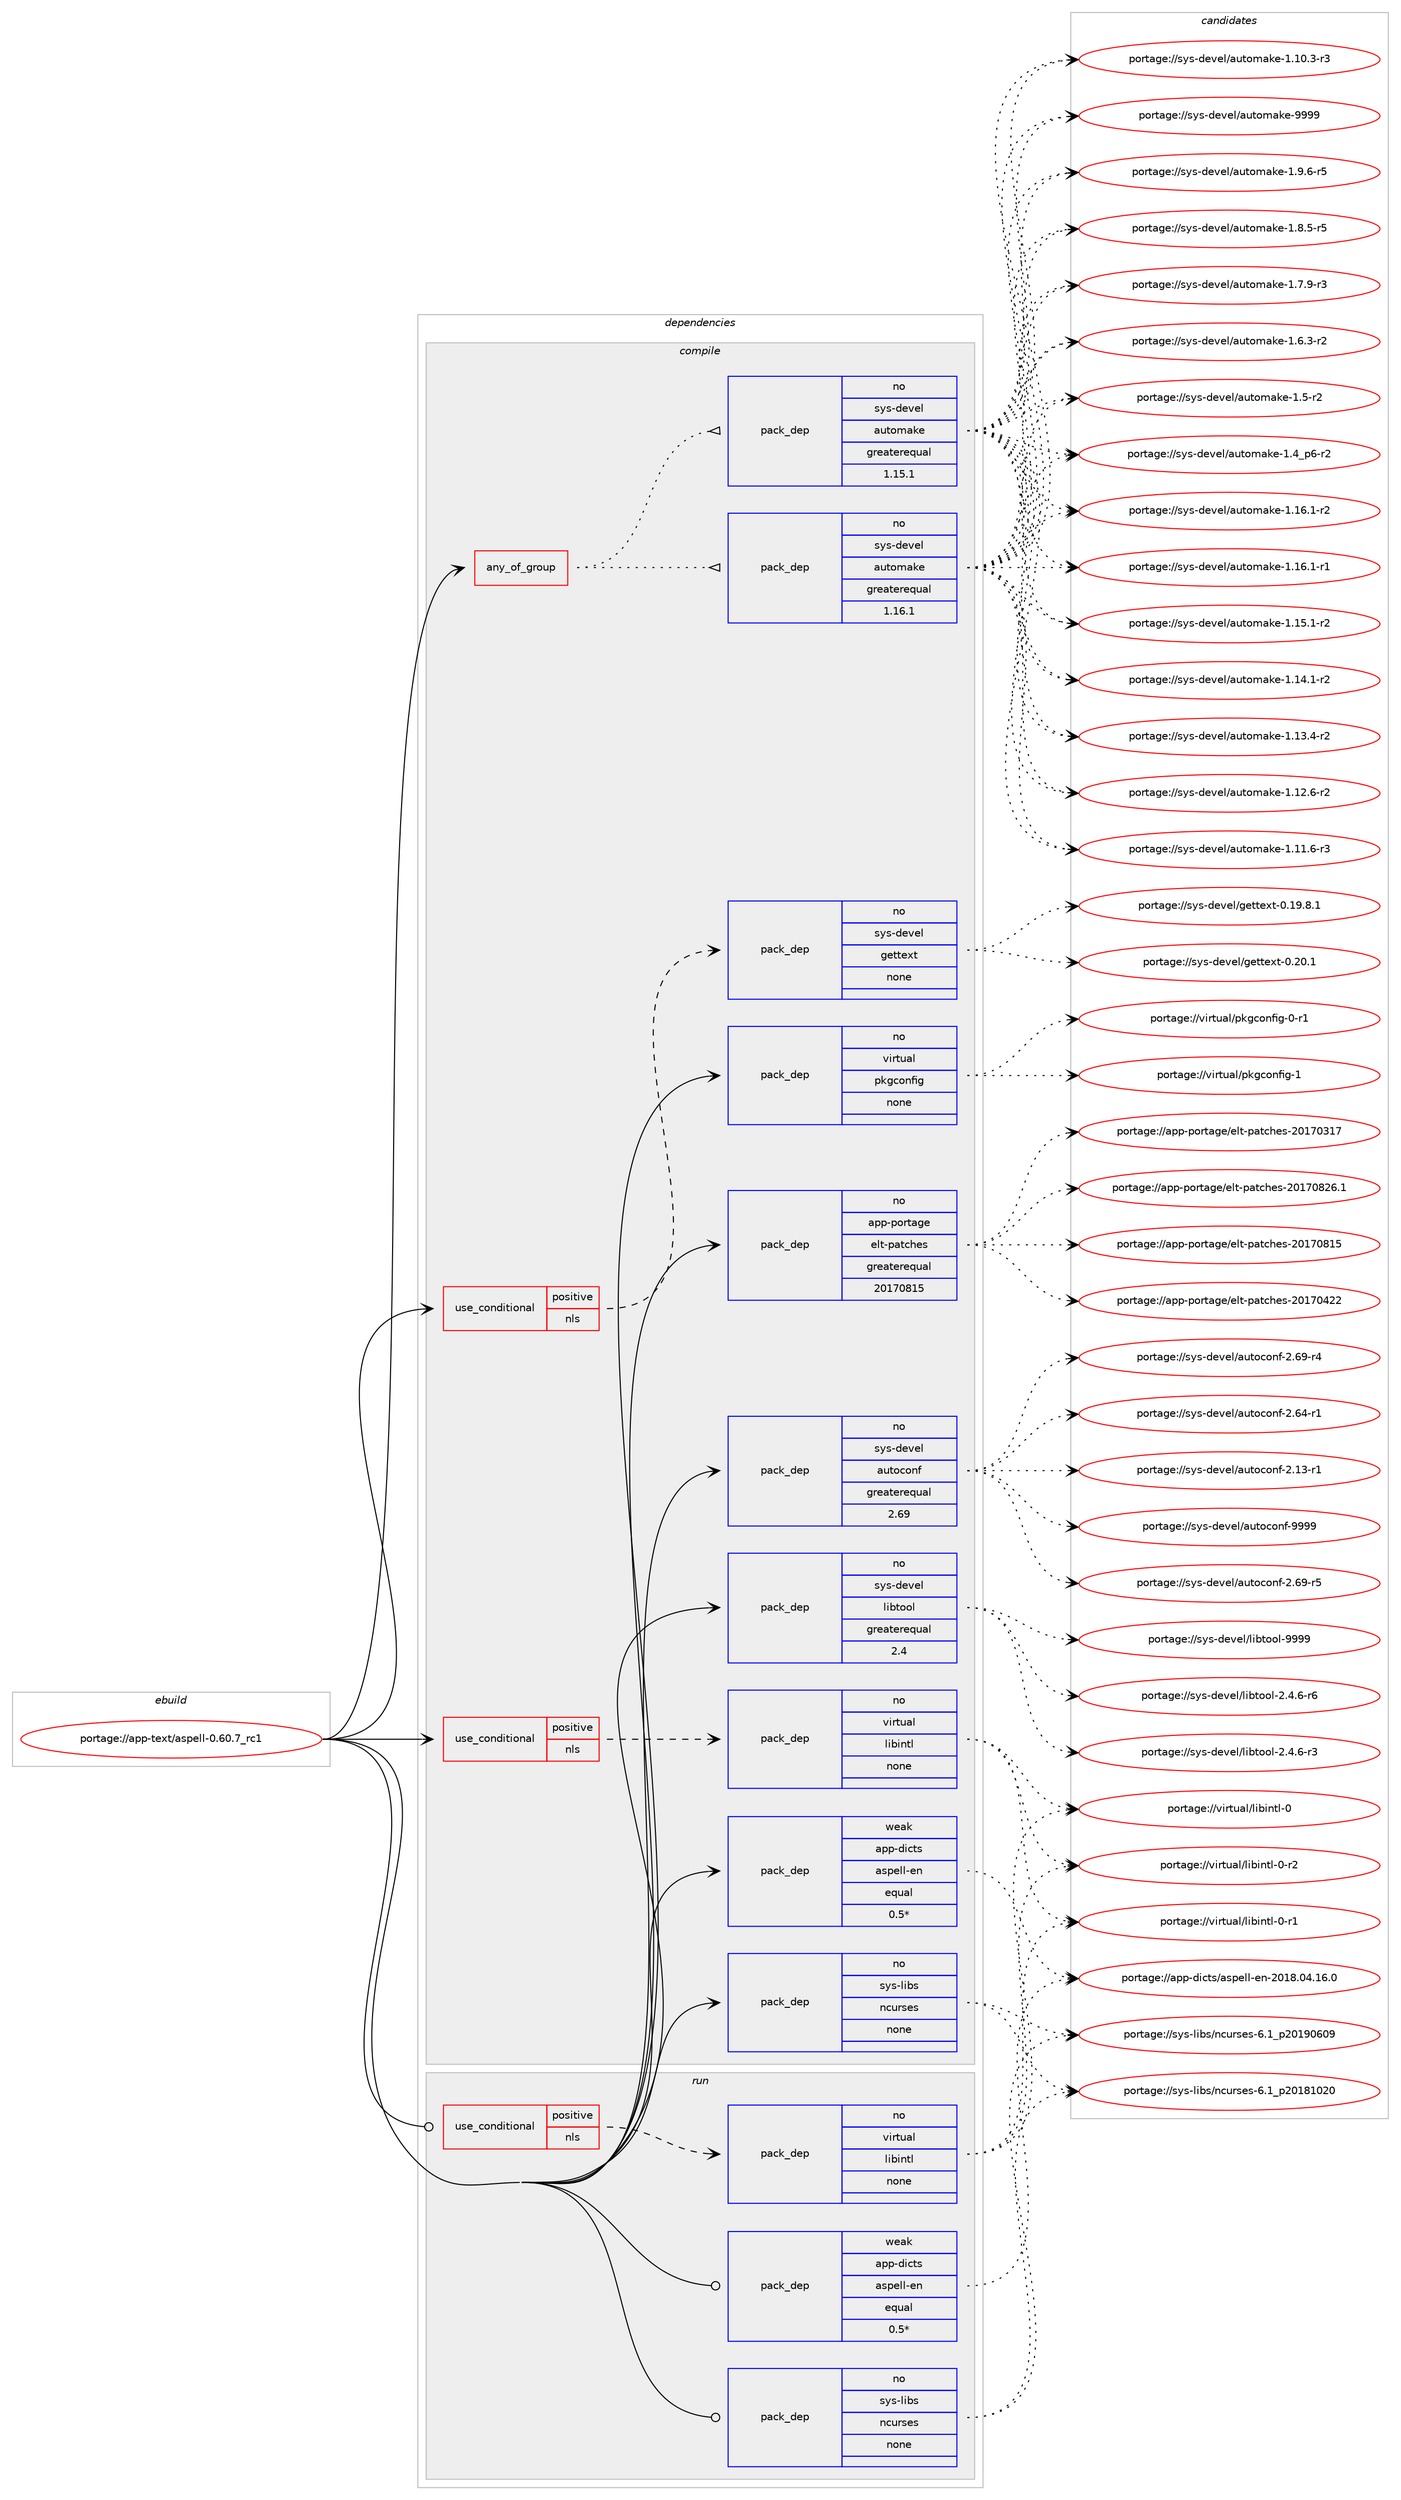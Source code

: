digraph prolog {

# *************
# Graph options
# *************

newrank=true;
concentrate=true;
compound=true;
graph [rankdir=LR,fontname=Helvetica,fontsize=10,ranksep=1.5];#, ranksep=2.5, nodesep=0.2];
edge  [arrowhead=vee];
node  [fontname=Helvetica,fontsize=10];

# **********
# The ebuild
# **********

subgraph cluster_leftcol {
color=gray;
label=<<i>ebuild</i>>;
id [label="portage://app-text/aspell-0.60.7_rc1", color=red, width=4, href="../app-text/aspell-0.60.7_rc1.svg"];
}

# ****************
# The dependencies
# ****************

subgraph cluster_midcol {
color=gray;
label=<<i>dependencies</i>>;
subgraph cluster_compile {
fillcolor="#eeeeee";
style=filled;
label=<<i>compile</i>>;
subgraph any7734 {
dependency599837 [label=<<TABLE BORDER="0" CELLBORDER="1" CELLSPACING="0" CELLPADDING="4"><TR><TD CELLPADDING="10">any_of_group</TD></TR></TABLE>>, shape=none, color=red];subgraph pack451179 {
dependency599838 [label=<<TABLE BORDER="0" CELLBORDER="1" CELLSPACING="0" CELLPADDING="4" WIDTH="220"><TR><TD ROWSPAN="6" CELLPADDING="30">pack_dep</TD></TR><TR><TD WIDTH="110">no</TD></TR><TR><TD>sys-devel</TD></TR><TR><TD>automake</TD></TR><TR><TD>greaterequal</TD></TR><TR><TD>1.16.1</TD></TR></TABLE>>, shape=none, color=blue];
}
dependency599837:e -> dependency599838:w [weight=20,style="dotted",arrowhead="oinv"];
subgraph pack451180 {
dependency599839 [label=<<TABLE BORDER="0" CELLBORDER="1" CELLSPACING="0" CELLPADDING="4" WIDTH="220"><TR><TD ROWSPAN="6" CELLPADDING="30">pack_dep</TD></TR><TR><TD WIDTH="110">no</TD></TR><TR><TD>sys-devel</TD></TR><TR><TD>automake</TD></TR><TR><TD>greaterequal</TD></TR><TR><TD>1.15.1</TD></TR></TABLE>>, shape=none, color=blue];
}
dependency599837:e -> dependency599839:w [weight=20,style="dotted",arrowhead="oinv"];
}
id:e -> dependency599837:w [weight=20,style="solid",arrowhead="vee"];
subgraph cond140658 {
dependency599840 [label=<<TABLE BORDER="0" CELLBORDER="1" CELLSPACING="0" CELLPADDING="4"><TR><TD ROWSPAN="3" CELLPADDING="10">use_conditional</TD></TR><TR><TD>positive</TD></TR><TR><TD>nls</TD></TR></TABLE>>, shape=none, color=red];
subgraph pack451181 {
dependency599841 [label=<<TABLE BORDER="0" CELLBORDER="1" CELLSPACING="0" CELLPADDING="4" WIDTH="220"><TR><TD ROWSPAN="6" CELLPADDING="30">pack_dep</TD></TR><TR><TD WIDTH="110">no</TD></TR><TR><TD>sys-devel</TD></TR><TR><TD>gettext</TD></TR><TR><TD>none</TD></TR><TR><TD></TD></TR></TABLE>>, shape=none, color=blue];
}
dependency599840:e -> dependency599841:w [weight=20,style="dashed",arrowhead="vee"];
}
id:e -> dependency599840:w [weight=20,style="solid",arrowhead="vee"];
subgraph cond140659 {
dependency599842 [label=<<TABLE BORDER="0" CELLBORDER="1" CELLSPACING="0" CELLPADDING="4"><TR><TD ROWSPAN="3" CELLPADDING="10">use_conditional</TD></TR><TR><TD>positive</TD></TR><TR><TD>nls</TD></TR></TABLE>>, shape=none, color=red];
subgraph pack451182 {
dependency599843 [label=<<TABLE BORDER="0" CELLBORDER="1" CELLSPACING="0" CELLPADDING="4" WIDTH="220"><TR><TD ROWSPAN="6" CELLPADDING="30">pack_dep</TD></TR><TR><TD WIDTH="110">no</TD></TR><TR><TD>virtual</TD></TR><TR><TD>libintl</TD></TR><TR><TD>none</TD></TR><TR><TD></TD></TR></TABLE>>, shape=none, color=blue];
}
dependency599842:e -> dependency599843:w [weight=20,style="dashed",arrowhead="vee"];
}
id:e -> dependency599842:w [weight=20,style="solid",arrowhead="vee"];
subgraph pack451183 {
dependency599844 [label=<<TABLE BORDER="0" CELLBORDER="1" CELLSPACING="0" CELLPADDING="4" WIDTH="220"><TR><TD ROWSPAN="6" CELLPADDING="30">pack_dep</TD></TR><TR><TD WIDTH="110">no</TD></TR><TR><TD>app-portage</TD></TR><TR><TD>elt-patches</TD></TR><TR><TD>greaterequal</TD></TR><TR><TD>20170815</TD></TR></TABLE>>, shape=none, color=blue];
}
id:e -> dependency599844:w [weight=20,style="solid",arrowhead="vee"];
subgraph pack451184 {
dependency599845 [label=<<TABLE BORDER="0" CELLBORDER="1" CELLSPACING="0" CELLPADDING="4" WIDTH="220"><TR><TD ROWSPAN="6" CELLPADDING="30">pack_dep</TD></TR><TR><TD WIDTH="110">no</TD></TR><TR><TD>sys-devel</TD></TR><TR><TD>autoconf</TD></TR><TR><TD>greaterequal</TD></TR><TR><TD>2.69</TD></TR></TABLE>>, shape=none, color=blue];
}
id:e -> dependency599845:w [weight=20,style="solid",arrowhead="vee"];
subgraph pack451185 {
dependency599846 [label=<<TABLE BORDER="0" CELLBORDER="1" CELLSPACING="0" CELLPADDING="4" WIDTH="220"><TR><TD ROWSPAN="6" CELLPADDING="30">pack_dep</TD></TR><TR><TD WIDTH="110">no</TD></TR><TR><TD>sys-devel</TD></TR><TR><TD>libtool</TD></TR><TR><TD>greaterequal</TD></TR><TR><TD>2.4</TD></TR></TABLE>>, shape=none, color=blue];
}
id:e -> dependency599846:w [weight=20,style="solid",arrowhead="vee"];
subgraph pack451186 {
dependency599847 [label=<<TABLE BORDER="0" CELLBORDER="1" CELLSPACING="0" CELLPADDING="4" WIDTH="220"><TR><TD ROWSPAN="6" CELLPADDING="30">pack_dep</TD></TR><TR><TD WIDTH="110">no</TD></TR><TR><TD>sys-libs</TD></TR><TR><TD>ncurses</TD></TR><TR><TD>none</TD></TR><TR><TD></TD></TR></TABLE>>, shape=none, color=blue];
}
id:e -> dependency599847:w [weight=20,style="solid",arrowhead="vee"];
subgraph pack451187 {
dependency599848 [label=<<TABLE BORDER="0" CELLBORDER="1" CELLSPACING="0" CELLPADDING="4" WIDTH="220"><TR><TD ROWSPAN="6" CELLPADDING="30">pack_dep</TD></TR><TR><TD WIDTH="110">no</TD></TR><TR><TD>virtual</TD></TR><TR><TD>pkgconfig</TD></TR><TR><TD>none</TD></TR><TR><TD></TD></TR></TABLE>>, shape=none, color=blue];
}
id:e -> dependency599848:w [weight=20,style="solid",arrowhead="vee"];
subgraph pack451188 {
dependency599849 [label=<<TABLE BORDER="0" CELLBORDER="1" CELLSPACING="0" CELLPADDING="4" WIDTH="220"><TR><TD ROWSPAN="6" CELLPADDING="30">pack_dep</TD></TR><TR><TD WIDTH="110">weak</TD></TR><TR><TD>app-dicts</TD></TR><TR><TD>aspell-en</TD></TR><TR><TD>equal</TD></TR><TR><TD>0.5*</TD></TR></TABLE>>, shape=none, color=blue];
}
id:e -> dependency599849:w [weight=20,style="solid",arrowhead="vee"];
}
subgraph cluster_compileandrun {
fillcolor="#eeeeee";
style=filled;
label=<<i>compile and run</i>>;
}
subgraph cluster_run {
fillcolor="#eeeeee";
style=filled;
label=<<i>run</i>>;
subgraph cond140660 {
dependency599850 [label=<<TABLE BORDER="0" CELLBORDER="1" CELLSPACING="0" CELLPADDING="4"><TR><TD ROWSPAN="3" CELLPADDING="10">use_conditional</TD></TR><TR><TD>positive</TD></TR><TR><TD>nls</TD></TR></TABLE>>, shape=none, color=red];
subgraph pack451189 {
dependency599851 [label=<<TABLE BORDER="0" CELLBORDER="1" CELLSPACING="0" CELLPADDING="4" WIDTH="220"><TR><TD ROWSPAN="6" CELLPADDING="30">pack_dep</TD></TR><TR><TD WIDTH="110">no</TD></TR><TR><TD>virtual</TD></TR><TR><TD>libintl</TD></TR><TR><TD>none</TD></TR><TR><TD></TD></TR></TABLE>>, shape=none, color=blue];
}
dependency599850:e -> dependency599851:w [weight=20,style="dashed",arrowhead="vee"];
}
id:e -> dependency599850:w [weight=20,style="solid",arrowhead="odot"];
subgraph pack451190 {
dependency599852 [label=<<TABLE BORDER="0" CELLBORDER="1" CELLSPACING="0" CELLPADDING="4" WIDTH="220"><TR><TD ROWSPAN="6" CELLPADDING="30">pack_dep</TD></TR><TR><TD WIDTH="110">no</TD></TR><TR><TD>sys-libs</TD></TR><TR><TD>ncurses</TD></TR><TR><TD>none</TD></TR><TR><TD></TD></TR></TABLE>>, shape=none, color=blue];
}
id:e -> dependency599852:w [weight=20,style="solid",arrowhead="odot"];
subgraph pack451191 {
dependency599853 [label=<<TABLE BORDER="0" CELLBORDER="1" CELLSPACING="0" CELLPADDING="4" WIDTH="220"><TR><TD ROWSPAN="6" CELLPADDING="30">pack_dep</TD></TR><TR><TD WIDTH="110">weak</TD></TR><TR><TD>app-dicts</TD></TR><TR><TD>aspell-en</TD></TR><TR><TD>equal</TD></TR><TR><TD>0.5*</TD></TR></TABLE>>, shape=none, color=blue];
}
id:e -> dependency599853:w [weight=20,style="solid",arrowhead="odot"];
}
}

# **************
# The candidates
# **************

subgraph cluster_choices {
rank=same;
color=gray;
label=<<i>candidates</i>>;

subgraph choice451179 {
color=black;
nodesep=1;
choice115121115451001011181011084797117116111109971071014557575757 [label="portage://sys-devel/automake-9999", color=red, width=4,href="../sys-devel/automake-9999.svg"];
choice115121115451001011181011084797117116111109971071014549465746544511453 [label="portage://sys-devel/automake-1.9.6-r5", color=red, width=4,href="../sys-devel/automake-1.9.6-r5.svg"];
choice115121115451001011181011084797117116111109971071014549465646534511453 [label="portage://sys-devel/automake-1.8.5-r5", color=red, width=4,href="../sys-devel/automake-1.8.5-r5.svg"];
choice115121115451001011181011084797117116111109971071014549465546574511451 [label="portage://sys-devel/automake-1.7.9-r3", color=red, width=4,href="../sys-devel/automake-1.7.9-r3.svg"];
choice115121115451001011181011084797117116111109971071014549465446514511450 [label="portage://sys-devel/automake-1.6.3-r2", color=red, width=4,href="../sys-devel/automake-1.6.3-r2.svg"];
choice11512111545100101118101108479711711611110997107101454946534511450 [label="portage://sys-devel/automake-1.5-r2", color=red, width=4,href="../sys-devel/automake-1.5-r2.svg"];
choice115121115451001011181011084797117116111109971071014549465295112544511450 [label="portage://sys-devel/automake-1.4_p6-r2", color=red, width=4,href="../sys-devel/automake-1.4_p6-r2.svg"];
choice11512111545100101118101108479711711611110997107101454946495446494511450 [label="portage://sys-devel/automake-1.16.1-r2", color=red, width=4,href="../sys-devel/automake-1.16.1-r2.svg"];
choice11512111545100101118101108479711711611110997107101454946495446494511449 [label="portage://sys-devel/automake-1.16.1-r1", color=red, width=4,href="../sys-devel/automake-1.16.1-r1.svg"];
choice11512111545100101118101108479711711611110997107101454946495346494511450 [label="portage://sys-devel/automake-1.15.1-r2", color=red, width=4,href="../sys-devel/automake-1.15.1-r2.svg"];
choice11512111545100101118101108479711711611110997107101454946495246494511450 [label="portage://sys-devel/automake-1.14.1-r2", color=red, width=4,href="../sys-devel/automake-1.14.1-r2.svg"];
choice11512111545100101118101108479711711611110997107101454946495146524511450 [label="portage://sys-devel/automake-1.13.4-r2", color=red, width=4,href="../sys-devel/automake-1.13.4-r2.svg"];
choice11512111545100101118101108479711711611110997107101454946495046544511450 [label="portage://sys-devel/automake-1.12.6-r2", color=red, width=4,href="../sys-devel/automake-1.12.6-r2.svg"];
choice11512111545100101118101108479711711611110997107101454946494946544511451 [label="portage://sys-devel/automake-1.11.6-r3", color=red, width=4,href="../sys-devel/automake-1.11.6-r3.svg"];
choice11512111545100101118101108479711711611110997107101454946494846514511451 [label="portage://sys-devel/automake-1.10.3-r3", color=red, width=4,href="../sys-devel/automake-1.10.3-r3.svg"];
dependency599838:e -> choice115121115451001011181011084797117116111109971071014557575757:w [style=dotted,weight="100"];
dependency599838:e -> choice115121115451001011181011084797117116111109971071014549465746544511453:w [style=dotted,weight="100"];
dependency599838:e -> choice115121115451001011181011084797117116111109971071014549465646534511453:w [style=dotted,weight="100"];
dependency599838:e -> choice115121115451001011181011084797117116111109971071014549465546574511451:w [style=dotted,weight="100"];
dependency599838:e -> choice115121115451001011181011084797117116111109971071014549465446514511450:w [style=dotted,weight="100"];
dependency599838:e -> choice11512111545100101118101108479711711611110997107101454946534511450:w [style=dotted,weight="100"];
dependency599838:e -> choice115121115451001011181011084797117116111109971071014549465295112544511450:w [style=dotted,weight="100"];
dependency599838:e -> choice11512111545100101118101108479711711611110997107101454946495446494511450:w [style=dotted,weight="100"];
dependency599838:e -> choice11512111545100101118101108479711711611110997107101454946495446494511449:w [style=dotted,weight="100"];
dependency599838:e -> choice11512111545100101118101108479711711611110997107101454946495346494511450:w [style=dotted,weight="100"];
dependency599838:e -> choice11512111545100101118101108479711711611110997107101454946495246494511450:w [style=dotted,weight="100"];
dependency599838:e -> choice11512111545100101118101108479711711611110997107101454946495146524511450:w [style=dotted,weight="100"];
dependency599838:e -> choice11512111545100101118101108479711711611110997107101454946495046544511450:w [style=dotted,weight="100"];
dependency599838:e -> choice11512111545100101118101108479711711611110997107101454946494946544511451:w [style=dotted,weight="100"];
dependency599838:e -> choice11512111545100101118101108479711711611110997107101454946494846514511451:w [style=dotted,weight="100"];
}
subgraph choice451180 {
color=black;
nodesep=1;
choice115121115451001011181011084797117116111109971071014557575757 [label="portage://sys-devel/automake-9999", color=red, width=4,href="../sys-devel/automake-9999.svg"];
choice115121115451001011181011084797117116111109971071014549465746544511453 [label="portage://sys-devel/automake-1.9.6-r5", color=red, width=4,href="../sys-devel/automake-1.9.6-r5.svg"];
choice115121115451001011181011084797117116111109971071014549465646534511453 [label="portage://sys-devel/automake-1.8.5-r5", color=red, width=4,href="../sys-devel/automake-1.8.5-r5.svg"];
choice115121115451001011181011084797117116111109971071014549465546574511451 [label="portage://sys-devel/automake-1.7.9-r3", color=red, width=4,href="../sys-devel/automake-1.7.9-r3.svg"];
choice115121115451001011181011084797117116111109971071014549465446514511450 [label="portage://sys-devel/automake-1.6.3-r2", color=red, width=4,href="../sys-devel/automake-1.6.3-r2.svg"];
choice11512111545100101118101108479711711611110997107101454946534511450 [label="portage://sys-devel/automake-1.5-r2", color=red, width=4,href="../sys-devel/automake-1.5-r2.svg"];
choice115121115451001011181011084797117116111109971071014549465295112544511450 [label="portage://sys-devel/automake-1.4_p6-r2", color=red, width=4,href="../sys-devel/automake-1.4_p6-r2.svg"];
choice11512111545100101118101108479711711611110997107101454946495446494511450 [label="portage://sys-devel/automake-1.16.1-r2", color=red, width=4,href="../sys-devel/automake-1.16.1-r2.svg"];
choice11512111545100101118101108479711711611110997107101454946495446494511449 [label="portage://sys-devel/automake-1.16.1-r1", color=red, width=4,href="../sys-devel/automake-1.16.1-r1.svg"];
choice11512111545100101118101108479711711611110997107101454946495346494511450 [label="portage://sys-devel/automake-1.15.1-r2", color=red, width=4,href="../sys-devel/automake-1.15.1-r2.svg"];
choice11512111545100101118101108479711711611110997107101454946495246494511450 [label="portage://sys-devel/automake-1.14.1-r2", color=red, width=4,href="../sys-devel/automake-1.14.1-r2.svg"];
choice11512111545100101118101108479711711611110997107101454946495146524511450 [label="portage://sys-devel/automake-1.13.4-r2", color=red, width=4,href="../sys-devel/automake-1.13.4-r2.svg"];
choice11512111545100101118101108479711711611110997107101454946495046544511450 [label="portage://sys-devel/automake-1.12.6-r2", color=red, width=4,href="../sys-devel/automake-1.12.6-r2.svg"];
choice11512111545100101118101108479711711611110997107101454946494946544511451 [label="portage://sys-devel/automake-1.11.6-r3", color=red, width=4,href="../sys-devel/automake-1.11.6-r3.svg"];
choice11512111545100101118101108479711711611110997107101454946494846514511451 [label="portage://sys-devel/automake-1.10.3-r3", color=red, width=4,href="../sys-devel/automake-1.10.3-r3.svg"];
dependency599839:e -> choice115121115451001011181011084797117116111109971071014557575757:w [style=dotted,weight="100"];
dependency599839:e -> choice115121115451001011181011084797117116111109971071014549465746544511453:w [style=dotted,weight="100"];
dependency599839:e -> choice115121115451001011181011084797117116111109971071014549465646534511453:w [style=dotted,weight="100"];
dependency599839:e -> choice115121115451001011181011084797117116111109971071014549465546574511451:w [style=dotted,weight="100"];
dependency599839:e -> choice115121115451001011181011084797117116111109971071014549465446514511450:w [style=dotted,weight="100"];
dependency599839:e -> choice11512111545100101118101108479711711611110997107101454946534511450:w [style=dotted,weight="100"];
dependency599839:e -> choice115121115451001011181011084797117116111109971071014549465295112544511450:w [style=dotted,weight="100"];
dependency599839:e -> choice11512111545100101118101108479711711611110997107101454946495446494511450:w [style=dotted,weight="100"];
dependency599839:e -> choice11512111545100101118101108479711711611110997107101454946495446494511449:w [style=dotted,weight="100"];
dependency599839:e -> choice11512111545100101118101108479711711611110997107101454946495346494511450:w [style=dotted,weight="100"];
dependency599839:e -> choice11512111545100101118101108479711711611110997107101454946495246494511450:w [style=dotted,weight="100"];
dependency599839:e -> choice11512111545100101118101108479711711611110997107101454946495146524511450:w [style=dotted,weight="100"];
dependency599839:e -> choice11512111545100101118101108479711711611110997107101454946495046544511450:w [style=dotted,weight="100"];
dependency599839:e -> choice11512111545100101118101108479711711611110997107101454946494946544511451:w [style=dotted,weight="100"];
dependency599839:e -> choice11512111545100101118101108479711711611110997107101454946494846514511451:w [style=dotted,weight="100"];
}
subgraph choice451181 {
color=black;
nodesep=1;
choice115121115451001011181011084710310111611610112011645484650484649 [label="portage://sys-devel/gettext-0.20.1", color=red, width=4,href="../sys-devel/gettext-0.20.1.svg"];
choice1151211154510010111810110847103101116116101120116454846495746564649 [label="portage://sys-devel/gettext-0.19.8.1", color=red, width=4,href="../sys-devel/gettext-0.19.8.1.svg"];
dependency599841:e -> choice115121115451001011181011084710310111611610112011645484650484649:w [style=dotted,weight="100"];
dependency599841:e -> choice1151211154510010111810110847103101116116101120116454846495746564649:w [style=dotted,weight="100"];
}
subgraph choice451182 {
color=black;
nodesep=1;
choice11810511411611797108471081059810511011610845484511450 [label="portage://virtual/libintl-0-r2", color=red, width=4,href="../virtual/libintl-0-r2.svg"];
choice11810511411611797108471081059810511011610845484511449 [label="portage://virtual/libintl-0-r1", color=red, width=4,href="../virtual/libintl-0-r1.svg"];
choice1181051141161179710847108105981051101161084548 [label="portage://virtual/libintl-0", color=red, width=4,href="../virtual/libintl-0.svg"];
dependency599843:e -> choice11810511411611797108471081059810511011610845484511450:w [style=dotted,weight="100"];
dependency599843:e -> choice11810511411611797108471081059810511011610845484511449:w [style=dotted,weight="100"];
dependency599843:e -> choice1181051141161179710847108105981051101161084548:w [style=dotted,weight="100"];
}
subgraph choice451183 {
color=black;
nodesep=1;
choice971121124511211111411697103101471011081164511297116991041011154550484955485650544649 [label="portage://app-portage/elt-patches-20170826.1", color=red, width=4,href="../app-portage/elt-patches-20170826.1.svg"];
choice97112112451121111141169710310147101108116451129711699104101115455048495548564953 [label="portage://app-portage/elt-patches-20170815", color=red, width=4,href="../app-portage/elt-patches-20170815.svg"];
choice97112112451121111141169710310147101108116451129711699104101115455048495548525050 [label="portage://app-portage/elt-patches-20170422", color=red, width=4,href="../app-portage/elt-patches-20170422.svg"];
choice97112112451121111141169710310147101108116451129711699104101115455048495548514955 [label="portage://app-portage/elt-patches-20170317", color=red, width=4,href="../app-portage/elt-patches-20170317.svg"];
dependency599844:e -> choice971121124511211111411697103101471011081164511297116991041011154550484955485650544649:w [style=dotted,weight="100"];
dependency599844:e -> choice97112112451121111141169710310147101108116451129711699104101115455048495548564953:w [style=dotted,weight="100"];
dependency599844:e -> choice97112112451121111141169710310147101108116451129711699104101115455048495548525050:w [style=dotted,weight="100"];
dependency599844:e -> choice97112112451121111141169710310147101108116451129711699104101115455048495548514955:w [style=dotted,weight="100"];
}
subgraph choice451184 {
color=black;
nodesep=1;
choice115121115451001011181011084797117116111991111101024557575757 [label="portage://sys-devel/autoconf-9999", color=red, width=4,href="../sys-devel/autoconf-9999.svg"];
choice1151211154510010111810110847971171161119911111010245504654574511453 [label="portage://sys-devel/autoconf-2.69-r5", color=red, width=4,href="../sys-devel/autoconf-2.69-r5.svg"];
choice1151211154510010111810110847971171161119911111010245504654574511452 [label="portage://sys-devel/autoconf-2.69-r4", color=red, width=4,href="../sys-devel/autoconf-2.69-r4.svg"];
choice1151211154510010111810110847971171161119911111010245504654524511449 [label="portage://sys-devel/autoconf-2.64-r1", color=red, width=4,href="../sys-devel/autoconf-2.64-r1.svg"];
choice1151211154510010111810110847971171161119911111010245504649514511449 [label="portage://sys-devel/autoconf-2.13-r1", color=red, width=4,href="../sys-devel/autoconf-2.13-r1.svg"];
dependency599845:e -> choice115121115451001011181011084797117116111991111101024557575757:w [style=dotted,weight="100"];
dependency599845:e -> choice1151211154510010111810110847971171161119911111010245504654574511453:w [style=dotted,weight="100"];
dependency599845:e -> choice1151211154510010111810110847971171161119911111010245504654574511452:w [style=dotted,weight="100"];
dependency599845:e -> choice1151211154510010111810110847971171161119911111010245504654524511449:w [style=dotted,weight="100"];
dependency599845:e -> choice1151211154510010111810110847971171161119911111010245504649514511449:w [style=dotted,weight="100"];
}
subgraph choice451185 {
color=black;
nodesep=1;
choice1151211154510010111810110847108105981161111111084557575757 [label="portage://sys-devel/libtool-9999", color=red, width=4,href="../sys-devel/libtool-9999.svg"];
choice1151211154510010111810110847108105981161111111084550465246544511454 [label="portage://sys-devel/libtool-2.4.6-r6", color=red, width=4,href="../sys-devel/libtool-2.4.6-r6.svg"];
choice1151211154510010111810110847108105981161111111084550465246544511451 [label="portage://sys-devel/libtool-2.4.6-r3", color=red, width=4,href="../sys-devel/libtool-2.4.6-r3.svg"];
dependency599846:e -> choice1151211154510010111810110847108105981161111111084557575757:w [style=dotted,weight="100"];
dependency599846:e -> choice1151211154510010111810110847108105981161111111084550465246544511454:w [style=dotted,weight="100"];
dependency599846:e -> choice1151211154510010111810110847108105981161111111084550465246544511451:w [style=dotted,weight="100"];
}
subgraph choice451186 {
color=black;
nodesep=1;
choice1151211154510810598115471109911711411510111545544649951125048495748544857 [label="portage://sys-libs/ncurses-6.1_p20190609", color=red, width=4,href="../sys-libs/ncurses-6.1_p20190609.svg"];
choice1151211154510810598115471109911711411510111545544649951125048495649485048 [label="portage://sys-libs/ncurses-6.1_p20181020", color=red, width=4,href="../sys-libs/ncurses-6.1_p20181020.svg"];
dependency599847:e -> choice1151211154510810598115471109911711411510111545544649951125048495748544857:w [style=dotted,weight="100"];
dependency599847:e -> choice1151211154510810598115471109911711411510111545544649951125048495649485048:w [style=dotted,weight="100"];
}
subgraph choice451187 {
color=black;
nodesep=1;
choice1181051141161179710847112107103991111101021051034549 [label="portage://virtual/pkgconfig-1", color=red, width=4,href="../virtual/pkgconfig-1.svg"];
choice11810511411611797108471121071039911111010210510345484511449 [label="portage://virtual/pkgconfig-0-r1", color=red, width=4,href="../virtual/pkgconfig-0-r1.svg"];
dependency599848:e -> choice1181051141161179710847112107103991111101021051034549:w [style=dotted,weight="100"];
dependency599848:e -> choice11810511411611797108471121071039911111010210510345484511449:w [style=dotted,weight="100"];
}
subgraph choice451188 {
color=black;
nodesep=1;
choice97112112451001059911611547971151121011081084510111045504849564648524649544648 [label="portage://app-dicts/aspell-en-2018.04.16.0", color=red, width=4,href="../app-dicts/aspell-en-2018.04.16.0.svg"];
dependency599849:e -> choice97112112451001059911611547971151121011081084510111045504849564648524649544648:w [style=dotted,weight="100"];
}
subgraph choice451189 {
color=black;
nodesep=1;
choice11810511411611797108471081059810511011610845484511450 [label="portage://virtual/libintl-0-r2", color=red, width=4,href="../virtual/libintl-0-r2.svg"];
choice11810511411611797108471081059810511011610845484511449 [label="portage://virtual/libintl-0-r1", color=red, width=4,href="../virtual/libintl-0-r1.svg"];
choice1181051141161179710847108105981051101161084548 [label="portage://virtual/libintl-0", color=red, width=4,href="../virtual/libintl-0.svg"];
dependency599851:e -> choice11810511411611797108471081059810511011610845484511450:w [style=dotted,weight="100"];
dependency599851:e -> choice11810511411611797108471081059810511011610845484511449:w [style=dotted,weight="100"];
dependency599851:e -> choice1181051141161179710847108105981051101161084548:w [style=dotted,weight="100"];
}
subgraph choice451190 {
color=black;
nodesep=1;
choice1151211154510810598115471109911711411510111545544649951125048495748544857 [label="portage://sys-libs/ncurses-6.1_p20190609", color=red, width=4,href="../sys-libs/ncurses-6.1_p20190609.svg"];
choice1151211154510810598115471109911711411510111545544649951125048495649485048 [label="portage://sys-libs/ncurses-6.1_p20181020", color=red, width=4,href="../sys-libs/ncurses-6.1_p20181020.svg"];
dependency599852:e -> choice1151211154510810598115471109911711411510111545544649951125048495748544857:w [style=dotted,weight="100"];
dependency599852:e -> choice1151211154510810598115471109911711411510111545544649951125048495649485048:w [style=dotted,weight="100"];
}
subgraph choice451191 {
color=black;
nodesep=1;
choice97112112451001059911611547971151121011081084510111045504849564648524649544648 [label="portage://app-dicts/aspell-en-2018.04.16.0", color=red, width=4,href="../app-dicts/aspell-en-2018.04.16.0.svg"];
dependency599853:e -> choice97112112451001059911611547971151121011081084510111045504849564648524649544648:w [style=dotted,weight="100"];
}
}

}
